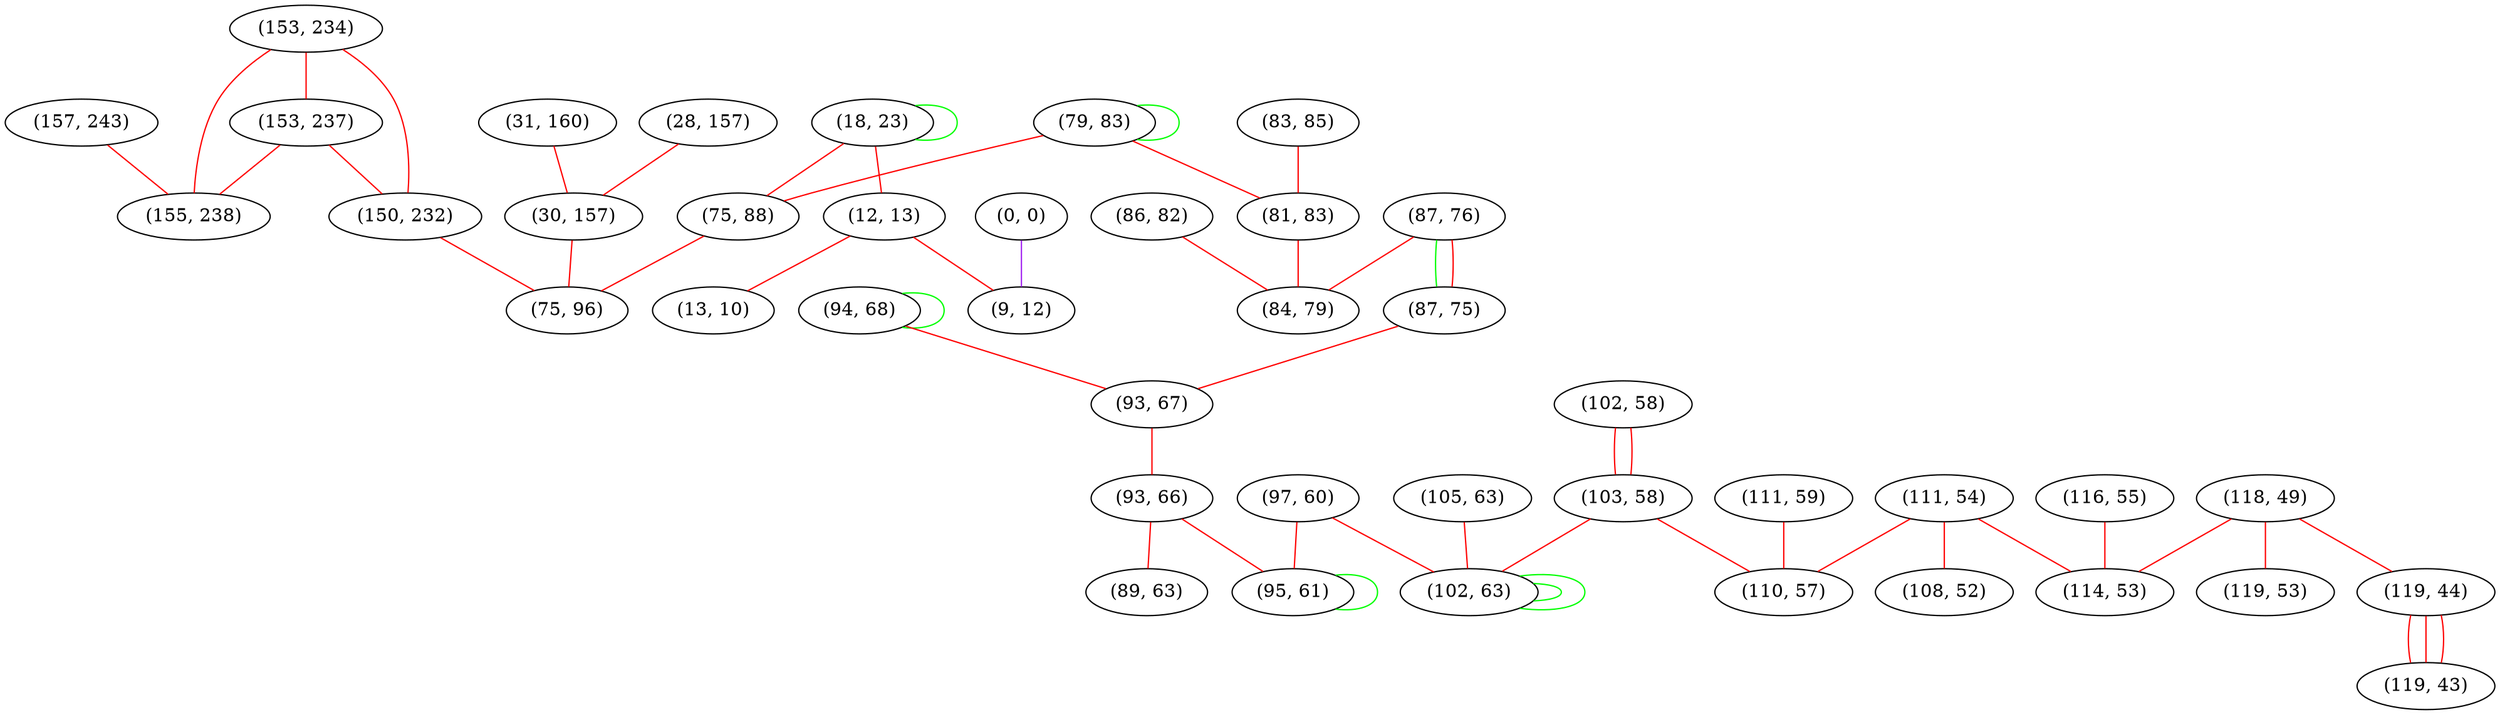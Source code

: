 graph "" {
"(153, 234)";
"(111, 59)";
"(28, 157)";
"(118, 49)";
"(105, 63)";
"(153, 237)";
"(0, 0)";
"(94, 68)";
"(87, 76)";
"(79, 83)";
"(31, 160)";
"(18, 23)";
"(116, 55)";
"(157, 243)";
"(12, 13)";
"(87, 75)";
"(119, 53)";
"(97, 60)";
"(93, 67)";
"(83, 85)";
"(111, 54)";
"(81, 83)";
"(155, 238)";
"(30, 157)";
"(108, 52)";
"(93, 66)";
"(150, 232)";
"(119, 44)";
"(114, 53)";
"(102, 58)";
"(13, 10)";
"(95, 61)";
"(103, 58)";
"(119, 43)";
"(75, 88)";
"(89, 63)";
"(102, 63)";
"(75, 96)";
"(86, 82)";
"(84, 79)";
"(110, 57)";
"(9, 12)";
"(153, 234)" -- "(153, 237)"  [color=red, key=0, weight=1];
"(153, 234)" -- "(150, 232)"  [color=red, key=0, weight=1];
"(153, 234)" -- "(155, 238)"  [color=red, key=0, weight=1];
"(111, 59)" -- "(110, 57)"  [color=red, key=0, weight=1];
"(28, 157)" -- "(30, 157)"  [color=red, key=0, weight=1];
"(118, 49)" -- "(119, 44)"  [color=red, key=0, weight=1];
"(118, 49)" -- "(114, 53)"  [color=red, key=0, weight=1];
"(118, 49)" -- "(119, 53)"  [color=red, key=0, weight=1];
"(105, 63)" -- "(102, 63)"  [color=red, key=0, weight=1];
"(153, 237)" -- "(150, 232)"  [color=red, key=0, weight=1];
"(153, 237)" -- "(155, 238)"  [color=red, key=0, weight=1];
"(0, 0)" -- "(9, 12)"  [color=purple, key=0, weight=4];
"(94, 68)" -- "(94, 68)"  [color=green, key=0, weight=2];
"(94, 68)" -- "(93, 67)"  [color=red, key=0, weight=1];
"(87, 76)" -- "(87, 75)"  [color=green, key=0, weight=2];
"(87, 76)" -- "(87, 75)"  [color=red, key=1, weight=1];
"(87, 76)" -- "(84, 79)"  [color=red, key=0, weight=1];
"(79, 83)" -- "(75, 88)"  [color=red, key=0, weight=1];
"(79, 83)" -- "(79, 83)"  [color=green, key=0, weight=2];
"(79, 83)" -- "(81, 83)"  [color=red, key=0, weight=1];
"(31, 160)" -- "(30, 157)"  [color=red, key=0, weight=1];
"(18, 23)" -- "(12, 13)"  [color=red, key=0, weight=1];
"(18, 23)" -- "(18, 23)"  [color=green, key=0, weight=2];
"(18, 23)" -- "(75, 88)"  [color=red, key=0, weight=1];
"(116, 55)" -- "(114, 53)"  [color=red, key=0, weight=1];
"(157, 243)" -- "(155, 238)"  [color=red, key=0, weight=1];
"(12, 13)" -- "(13, 10)"  [color=red, key=0, weight=1];
"(12, 13)" -- "(9, 12)"  [color=red, key=0, weight=1];
"(87, 75)" -- "(93, 67)"  [color=red, key=0, weight=1];
"(97, 60)" -- "(95, 61)"  [color=red, key=0, weight=1];
"(97, 60)" -- "(102, 63)"  [color=red, key=0, weight=1];
"(93, 67)" -- "(93, 66)"  [color=red, key=0, weight=1];
"(83, 85)" -- "(81, 83)"  [color=red, key=0, weight=1];
"(111, 54)" -- "(110, 57)"  [color=red, key=0, weight=1];
"(111, 54)" -- "(108, 52)"  [color=red, key=0, weight=1];
"(111, 54)" -- "(114, 53)"  [color=red, key=0, weight=1];
"(81, 83)" -- "(84, 79)"  [color=red, key=0, weight=1];
"(30, 157)" -- "(75, 96)"  [color=red, key=0, weight=1];
"(93, 66)" -- "(95, 61)"  [color=red, key=0, weight=1];
"(93, 66)" -- "(89, 63)"  [color=red, key=0, weight=1];
"(150, 232)" -- "(75, 96)"  [color=red, key=0, weight=1];
"(119, 44)" -- "(119, 43)"  [color=red, key=0, weight=1];
"(119, 44)" -- "(119, 43)"  [color=red, key=1, weight=1];
"(119, 44)" -- "(119, 43)"  [color=red, key=2, weight=1];
"(102, 58)" -- "(103, 58)"  [color=red, key=0, weight=1];
"(102, 58)" -- "(103, 58)"  [color=red, key=1, weight=1];
"(95, 61)" -- "(95, 61)"  [color=green, key=0, weight=2];
"(103, 58)" -- "(110, 57)"  [color=red, key=0, weight=1];
"(103, 58)" -- "(102, 63)"  [color=red, key=0, weight=1];
"(75, 88)" -- "(75, 96)"  [color=red, key=0, weight=1];
"(102, 63)" -- "(102, 63)"  [color=green, key=0, weight=2];
"(102, 63)" -- "(102, 63)"  [color=green, key=1, weight=2];
"(86, 82)" -- "(84, 79)"  [color=red, key=0, weight=1];
}
